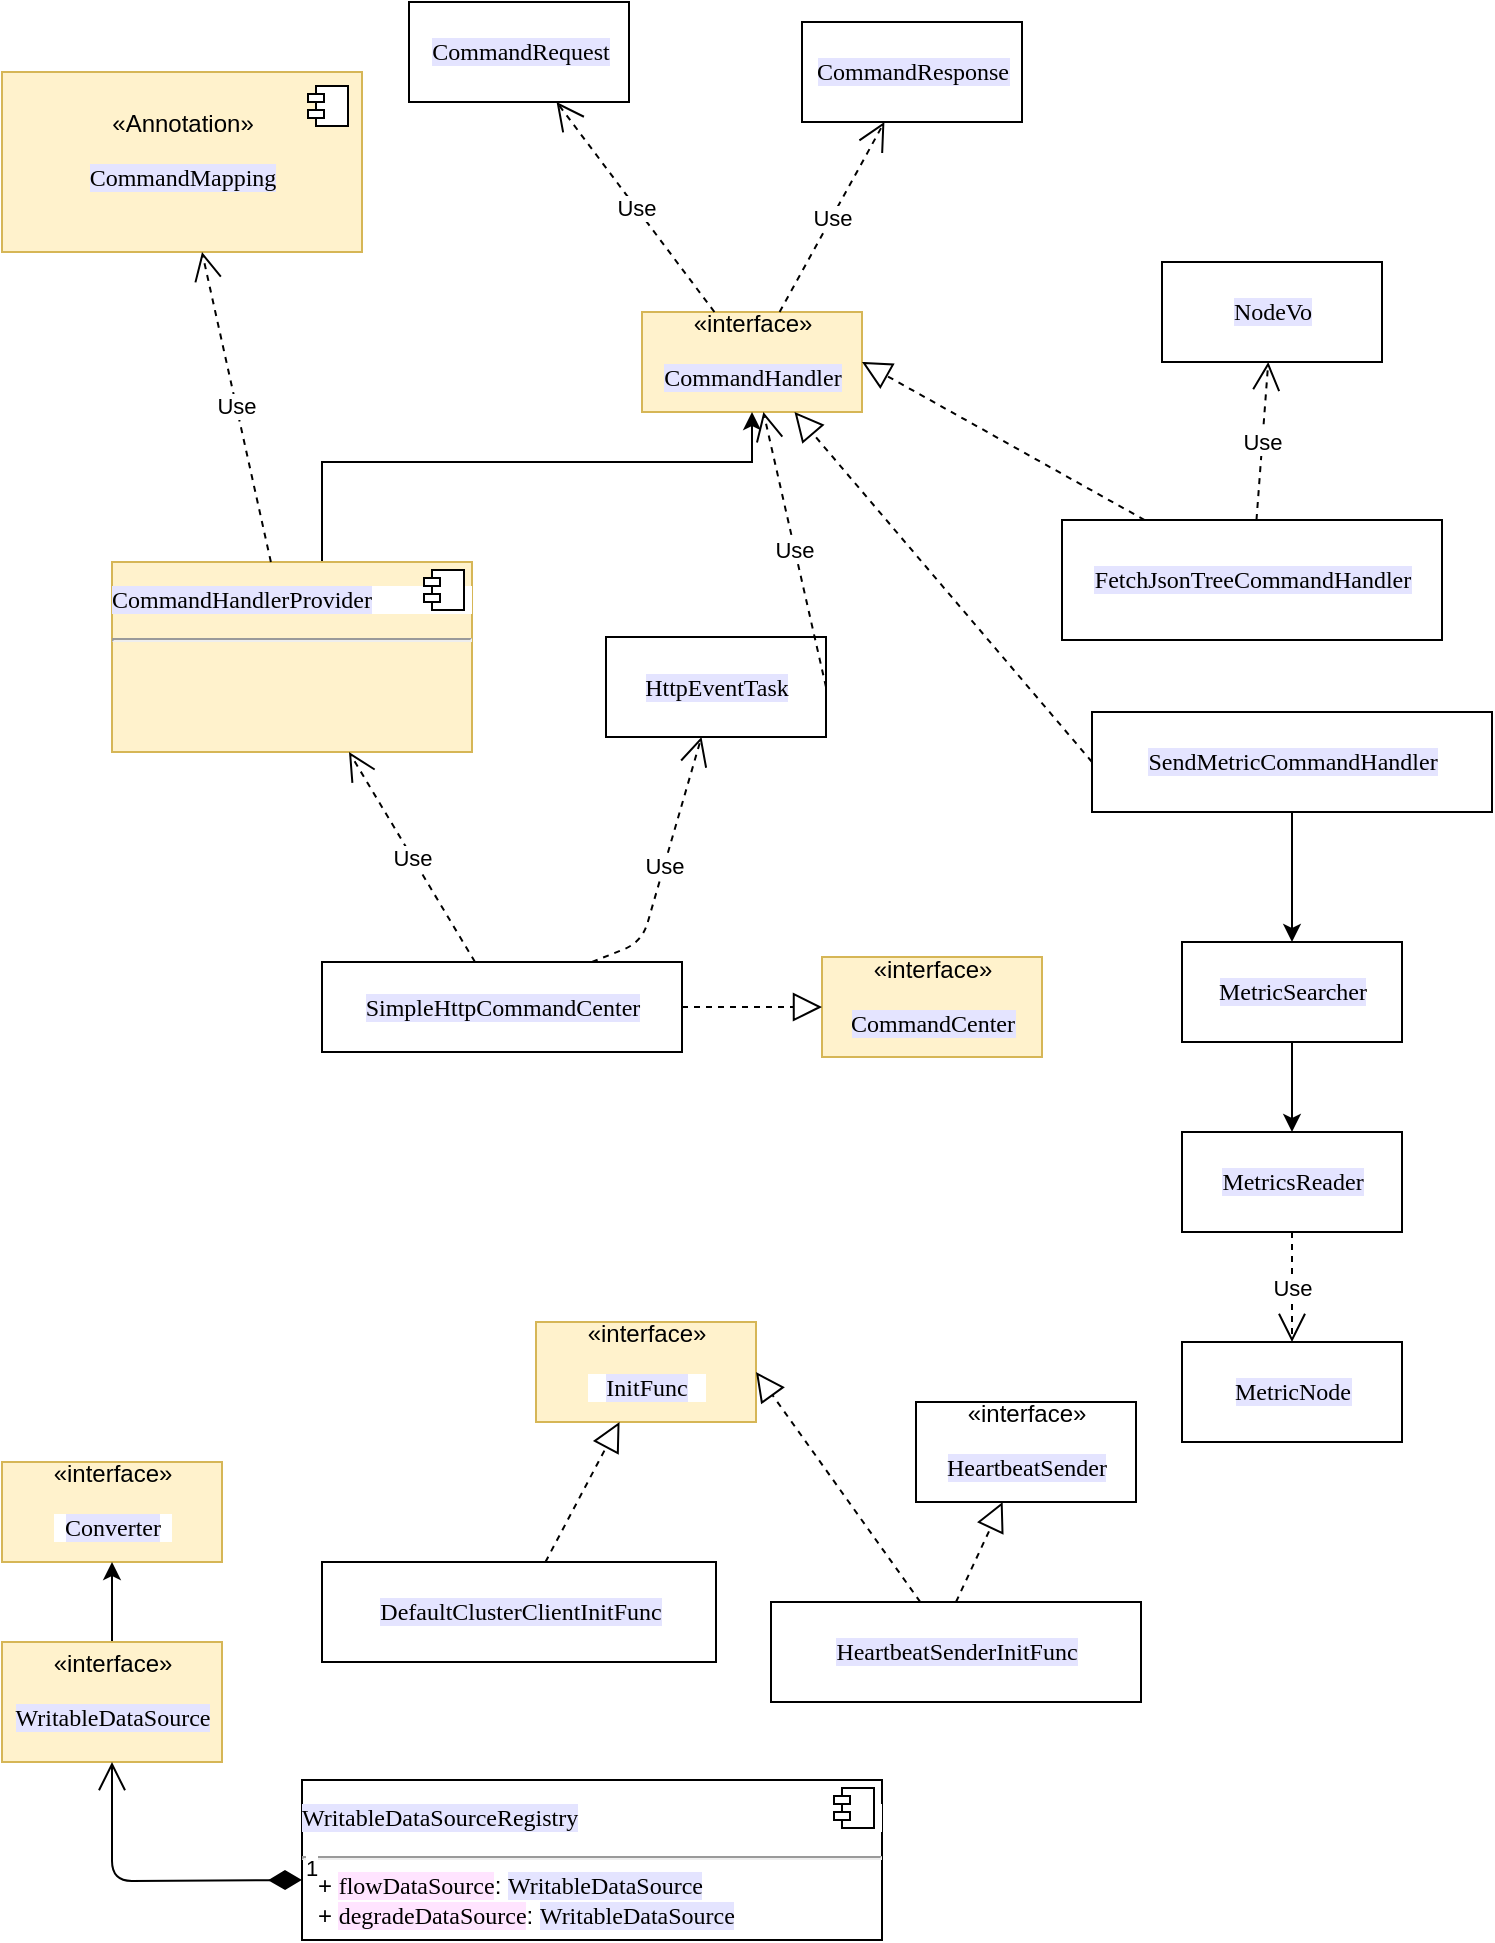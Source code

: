 <mxfile version="12.2.6" type="github" pages="1">
  <diagram id="KqSSShnu_zqnlX3PPxr-" name="第 1 页">
    <mxGraphModel dx="928" dy="600" grid="1" gridSize="10" guides="1" tooltips="1" connect="1" arrows="1" fold="1" page="1" pageScale="1" pageWidth="827" pageHeight="1169" math="0" shadow="0">
      <root>
        <mxCell id="0"/>
        <mxCell id="1" parent="0"/>
        <mxCell id="y3yJiwpzIf4GWc2rWJCF-1" value="&lt;pre style=&quot;background-color: rgb(255 , 255 , 255) ; font-family: &amp;#34;consolas&amp;#34; ; font-size: 9pt&quot;&gt;&lt;span style=&quot;background-color: #e4e4ff&quot;&gt;CommandRequest&lt;/span&gt;&lt;/pre&gt;" style="html=1;" vertex="1" parent="1">
          <mxGeometry x="243.5" y="200" width="110" height="50" as="geometry"/>
        </mxCell>
        <mxCell id="y3yJiwpzIf4GWc2rWJCF-2" value="«interface»&lt;br&gt;&lt;pre style=&quot;background-color: rgb(255 , 255 , 255) ; font-family: &amp;#34;consolas&amp;#34; ; font-size: 9pt&quot;&gt;&lt;span style=&quot;background-color: #e4e4ff&quot;&gt;CommandHandler&lt;/span&gt;&lt;/pre&gt;" style="html=1;fillColor=#fff2cc;strokeColor=#d6b656;" vertex="1" parent="1">
          <mxGeometry x="360" y="355" width="110" height="50" as="geometry"/>
        </mxCell>
        <mxCell id="y3yJiwpzIf4GWc2rWJCF-3" value="&lt;pre style=&quot;background-color: rgb(255 , 255 , 255) ; font-family: &amp;#34;consolas&amp;#34; ; font-size: 9pt&quot;&gt;&lt;span style=&quot;background-color: #e4e4ff&quot;&gt;CommandResponse&lt;/span&gt;&lt;/pre&gt;" style="html=1;" vertex="1" parent="1">
          <mxGeometry x="440" y="210" width="110" height="50" as="geometry"/>
        </mxCell>
        <mxCell id="y3yJiwpzIf4GWc2rWJCF-23" style="edgeStyle=orthogonalEdgeStyle;rounded=0;orthogonalLoop=1;jettySize=auto;html=1;exitX=0.5;exitY=0;exitDx=0;exitDy=0;entryX=0.5;entryY=1;entryDx=0;entryDy=0;" edge="1" parent="1" source="y3yJiwpzIf4GWc2rWJCF-4" target="y3yJiwpzIf4GWc2rWJCF-2">
          <mxGeometry relative="1" as="geometry">
            <Array as="points">
              <mxPoint x="200" y="480"/>
              <mxPoint x="200" y="430"/>
              <mxPoint x="415" y="430"/>
            </Array>
          </mxGeometry>
        </mxCell>
        <mxCell id="y3yJiwpzIf4GWc2rWJCF-4" value="&lt;pre style=&quot;background-color: rgb(255 , 255 , 255) ; font-family: &amp;#34;consolas&amp;#34; ; font-size: 9pt&quot;&gt;&lt;span style=&quot;background-color: #e4e4ff&quot;&gt;CommandHandlerProvider&lt;/span&gt;&lt;/pre&gt;&lt;hr&gt;&lt;p style=&quot;margin: 0px ; margin-left: 8px&quot;&gt;&lt;br&gt;&lt;/p&gt;" style="align=left;overflow=fill;html=1;fillColor=#fff2cc;strokeColor=#d6b656;" vertex="1" parent="1">
          <mxGeometry x="95" y="480" width="180" height="95" as="geometry"/>
        </mxCell>
        <mxCell id="y3yJiwpzIf4GWc2rWJCF-5" value="" style="shape=component;jettyWidth=8;jettyHeight=4;" vertex="1" parent="y3yJiwpzIf4GWc2rWJCF-4">
          <mxGeometry x="1" width="20" height="20" relative="1" as="geometry">
            <mxPoint x="-24" y="4" as="offset"/>
          </mxGeometry>
        </mxCell>
        <mxCell id="y3yJiwpzIf4GWc2rWJCF-6" value="«Annotation»&lt;br&gt;&lt;pre style=&quot;background-color: rgb(255 , 255 , 255) ; font-family: &amp;#34;consolas&amp;#34; ; font-size: 9pt&quot;&gt;&lt;span style=&quot;background-color: #e4e4ff&quot;&gt;CommandMapping&lt;/span&gt;&lt;/pre&gt;" style="html=1;fillColor=#fff2cc;strokeColor=#d6b656;" vertex="1" parent="1">
          <mxGeometry x="40" y="235" width="180" height="90" as="geometry"/>
        </mxCell>
        <mxCell id="y3yJiwpzIf4GWc2rWJCF-7" value="" style="shape=component;jettyWidth=8;jettyHeight=4;" vertex="1" parent="y3yJiwpzIf4GWc2rWJCF-6">
          <mxGeometry x="1" width="20" height="20" relative="1" as="geometry">
            <mxPoint x="-27" y="7" as="offset"/>
          </mxGeometry>
        </mxCell>
        <mxCell id="y3yJiwpzIf4GWc2rWJCF-9" value="«interface»&lt;br&gt;&lt;pre style=&quot;background-color: rgb(255 , 255 , 255) ; font-family: &amp;#34;consolas&amp;#34; ; font-size: 9pt&quot;&gt;&lt;span style=&quot;background-color: #e4e4ff&quot;&gt;HeartbeatSender&lt;/span&gt;&lt;/pre&gt;" style="html=1;" vertex="1" parent="1">
          <mxGeometry x="497" y="900" width="110" height="50" as="geometry"/>
        </mxCell>
        <mxCell id="y3yJiwpzIf4GWc2rWJCF-10" value="«interface»&lt;br&gt;&lt;pre style=&quot;background-color: rgb(255 , 255 , 255) ; font-family: &amp;#34;consolas&amp;#34; ; font-size: 9pt&quot;&gt;&lt;span style=&quot;background-color: #e4e4ff&quot;&gt;CommandCenter&lt;/span&gt;&lt;/pre&gt;" style="html=1;fillColor=#fff2cc;strokeColor=#d6b656;" vertex="1" parent="1">
          <mxGeometry x="450" y="677.5" width="110" height="50" as="geometry"/>
        </mxCell>
        <mxCell id="y3yJiwpzIf4GWc2rWJCF-11" value="«interface»&lt;br&gt;&lt;pre style=&quot;background-color: rgb(255 , 255 , 255) ; font-family: &amp;#34;consolas&amp;#34; ; font-size: 9pt&quot;&gt;&lt;span style=&quot;background-color: #e4e4ff&quot;&gt;Converter&lt;/span&gt;&lt;/pre&gt;" style="html=1;fillColor=#fff2cc;strokeColor=#d6b656;" vertex="1" parent="1">
          <mxGeometry x="40" y="930" width="110" height="50" as="geometry"/>
        </mxCell>
        <mxCell id="y3yJiwpzIf4GWc2rWJCF-16" style="edgeStyle=orthogonalEdgeStyle;rounded=0;orthogonalLoop=1;jettySize=auto;html=1;exitX=0.5;exitY=0;exitDx=0;exitDy=0;" edge="1" parent="1" source="y3yJiwpzIf4GWc2rWJCF-12" target="y3yJiwpzIf4GWc2rWJCF-11">
          <mxGeometry relative="1" as="geometry"/>
        </mxCell>
        <mxCell id="y3yJiwpzIf4GWc2rWJCF-12" value="«interface»&lt;br&gt;&lt;pre style=&quot;background-color: rgb(255 , 255 , 255) ; font-family: &amp;#34;consolas&amp;#34; ; font-size: 9pt&quot;&gt;&lt;span style=&quot;background-color: #e4e4ff&quot;&gt;WritableDataSource&lt;/span&gt;&lt;/pre&gt;" style="html=1;fillColor=#fff2cc;strokeColor=#d6b656;" vertex="1" parent="1">
          <mxGeometry x="40" y="1020" width="110" height="60" as="geometry"/>
        </mxCell>
        <mxCell id="y3yJiwpzIf4GWc2rWJCF-13" value="&lt;pre style=&quot;background-color: rgb(255 , 255 , 255) ; font-family: &amp;#34;consolas&amp;#34; ; font-size: 9pt&quot;&gt;&lt;span style=&quot;background-color: #e4e4ff&quot;&gt;WritableDataSourceRegistry&lt;/span&gt;&lt;/pre&gt;&lt;hr&gt;&lt;p style=&quot;margin: 0px ; margin-left: 8px&quot;&gt;+&amp;nbsp;&lt;span style=&quot;background-color: rgb(255 , 228 , 255) ; font-family: &amp;#34;consolas&amp;#34; ; font-size: 9pt&quot;&gt;flowDataSource&lt;/span&gt;&lt;span&gt;:&amp;nbsp;&lt;/span&gt;&lt;span style=&quot;font-size: 9pt ; background-color: rgb(228 , 228 , 255) ; font-family: &amp;#34;consolas&amp;#34;&quot;&gt;WritableDataSource&lt;/span&gt;&lt;/p&gt;&lt;p style=&quot;margin: 0px ; margin-left: 8px&quot;&gt;+&amp;nbsp;&lt;span style=&quot;background-color: rgb(255 , 228 , 255) ; font-family: &amp;#34;consolas&amp;#34; ; font-size: 9pt&quot;&gt;degradeDataSource&lt;/span&gt;&lt;span&gt;:&amp;nbsp;&lt;/span&gt;&lt;span style=&quot;background-color: rgb(228 , 228 , 255) ; font-family: &amp;#34;consolas&amp;#34; ; font-size: 9pt&quot;&gt;WritableDataSource&lt;/span&gt;&lt;/p&gt;" style="align=left;overflow=fill;html=1;" vertex="1" parent="1">
          <mxGeometry x="190" y="1089" width="290" height="80" as="geometry"/>
        </mxCell>
        <mxCell id="y3yJiwpzIf4GWc2rWJCF-14" value="" style="shape=component;jettyWidth=8;jettyHeight=4;" vertex="1" parent="y3yJiwpzIf4GWc2rWJCF-13">
          <mxGeometry x="1" width="20" height="20" relative="1" as="geometry">
            <mxPoint x="-24" y="4" as="offset"/>
          </mxGeometry>
        </mxCell>
        <mxCell id="y3yJiwpzIf4GWc2rWJCF-15" value="1" style="endArrow=open;html=1;endSize=12;startArrow=diamondThin;startSize=14;startFill=1;edgeStyle=orthogonalEdgeStyle;align=left;verticalAlign=bottom;" edge="1" parent="y3yJiwpzIf4GWc2rWJCF-13" target="y3yJiwpzIf4GWc2rWJCF-12">
          <mxGeometry x="-1" y="3" relative="1" as="geometry">
            <mxPoint y="50" as="sourcePoint"/>
            <mxPoint x="345" y="50" as="targetPoint"/>
          </mxGeometry>
        </mxCell>
        <mxCell id="y3yJiwpzIf4GWc2rWJCF-17" value="Use" style="endArrow=open;endSize=12;dashed=1;html=1;" edge="1" parent="1" source="y3yJiwpzIf4GWc2rWJCF-2" target="y3yJiwpzIf4GWc2rWJCF-1">
          <mxGeometry width="160" relative="1" as="geometry">
            <mxPoint x="-80" y="520" as="sourcePoint"/>
            <mxPoint x="80" y="520" as="targetPoint"/>
          </mxGeometry>
        </mxCell>
        <mxCell id="y3yJiwpzIf4GWc2rWJCF-19" value="Use" style="endArrow=open;endSize=12;dashed=1;html=1;" edge="1" parent="1" source="y3yJiwpzIf4GWc2rWJCF-2" target="y3yJiwpzIf4GWc2rWJCF-3">
          <mxGeometry width="160" relative="1" as="geometry">
            <mxPoint x="250" y="320" as="sourcePoint"/>
            <mxPoint x="410" y="320" as="targetPoint"/>
          </mxGeometry>
        </mxCell>
        <mxCell id="y3yJiwpzIf4GWc2rWJCF-20" value="&lt;pre style=&quot;background-color: rgb(255 , 255 , 255) ; font-family: &amp;#34;consolas&amp;#34; ; font-size: 9pt&quot;&gt;&lt;span style=&quot;background-color: #e4e4ff&quot;&gt;SimpleHttpCommandCenter&lt;/span&gt;&lt;/pre&gt;" style="html=1;" vertex="1" parent="1">
          <mxGeometry x="200" y="680" width="180" height="45" as="geometry"/>
        </mxCell>
        <mxCell id="y3yJiwpzIf4GWc2rWJCF-21" value="" style="endArrow=block;dashed=1;endFill=0;endSize=12;html=1;" edge="1" parent="1" source="y3yJiwpzIf4GWc2rWJCF-20" target="y3yJiwpzIf4GWc2rWJCF-10">
          <mxGeometry width="160" relative="1" as="geometry">
            <mxPoint x="10" y="1200" as="sourcePoint"/>
            <mxPoint x="170" y="1200" as="targetPoint"/>
          </mxGeometry>
        </mxCell>
        <mxCell id="y3yJiwpzIf4GWc2rWJCF-22" value="Use" style="endArrow=open;endSize=12;dashed=1;html=1;" edge="1" parent="1" source="y3yJiwpzIf4GWc2rWJCF-20" target="y3yJiwpzIf4GWc2rWJCF-4">
          <mxGeometry width="160" relative="1" as="geometry">
            <mxPoint x="408" y="980" as="sourcePoint"/>
            <mxPoint x="568" y="980" as="targetPoint"/>
          </mxGeometry>
        </mxCell>
        <mxCell id="y3yJiwpzIf4GWc2rWJCF-24" value="&lt;pre style=&quot;background-color: rgb(255 , 255 , 255) ; font-family: &amp;#34;consolas&amp;#34; ; font-size: 9pt&quot;&gt;&lt;span style=&quot;background-color: #e4e4ff&quot;&gt;HttpEventTask&lt;/span&gt;&lt;/pre&gt;" style="html=1;" vertex="1" parent="1">
          <mxGeometry x="342" y="517.5" width="110" height="50" as="geometry"/>
        </mxCell>
        <mxCell id="y3yJiwpzIf4GWc2rWJCF-25" value="Use" style="endArrow=open;endSize=12;dashed=1;html=1;exitX=0.75;exitY=0;exitDx=0;exitDy=0;" edge="1" parent="1" source="y3yJiwpzIf4GWc2rWJCF-20" target="y3yJiwpzIf4GWc2rWJCF-24">
          <mxGeometry width="160" relative="1" as="geometry">
            <mxPoint x="-10" y="430" as="sourcePoint"/>
            <mxPoint x="150" y="430" as="targetPoint"/>
            <Array as="points">
              <mxPoint x="360" y="670"/>
            </Array>
          </mxGeometry>
        </mxCell>
        <mxCell id="y3yJiwpzIf4GWc2rWJCF-27" value="Use" style="endArrow=open;endSize=12;dashed=1;html=1;exitX=1;exitY=0.5;exitDx=0;exitDy=0;" edge="1" parent="1" source="y3yJiwpzIf4GWc2rWJCF-24" target="y3yJiwpzIf4GWc2rWJCF-2">
          <mxGeometry width="160" relative="1" as="geometry">
            <mxPoint x="200" y="480" as="sourcePoint"/>
            <mxPoint x="360" y="480" as="targetPoint"/>
          </mxGeometry>
        </mxCell>
        <mxCell id="y3yJiwpzIf4GWc2rWJCF-28" value="«interface»&lt;br&gt;&lt;pre style=&quot;background-color: rgb(255 , 255 , 255) ; font-family: &amp;#34;consolas&amp;#34; ; font-size: 9pt&quot;&gt;&lt;span style=&quot;background-color: #e4e4ff&quot;&gt;InitFunc&lt;/span&gt;&lt;/pre&gt;" style="html=1;fillColor=#fff2cc;strokeColor=#d6b656;" vertex="1" parent="1">
          <mxGeometry x="307" y="860" width="110" height="50" as="geometry"/>
        </mxCell>
        <mxCell id="y3yJiwpzIf4GWc2rWJCF-29" value="&lt;pre style=&quot;background-color: rgb(255 , 255 , 255) ; font-family: &amp;#34;consolas&amp;#34; ; font-size: 9pt&quot;&gt;&lt;span style=&quot;background-color: #e4e4ff&quot;&gt;HeartbeatSenderInitFunc&lt;/span&gt;&lt;/pre&gt;" style="html=1;" vertex="1" parent="1">
          <mxGeometry x="424.5" y="1000" width="185" height="50" as="geometry"/>
        </mxCell>
        <mxCell id="y3yJiwpzIf4GWc2rWJCF-30" value="&lt;pre style=&quot;background-color: rgb(255 , 255 , 255) ; font-family: &amp;#34;consolas&amp;#34; ; font-size: 9pt&quot;&gt;&lt;span style=&quot;background-color: #e4e4ff&quot;&gt;DefaultClusterClientInitFunc&lt;/span&gt;&lt;/pre&gt;" style="html=1;" vertex="1" parent="1">
          <mxGeometry x="200" y="980" width="197" height="50" as="geometry"/>
        </mxCell>
        <mxCell id="y3yJiwpzIf4GWc2rWJCF-31" value="" style="endArrow=block;dashed=1;endFill=0;endSize=12;html=1;" edge="1" parent="1" source="y3yJiwpzIf4GWc2rWJCF-30" target="y3yJiwpzIf4GWc2rWJCF-28">
          <mxGeometry width="160" relative="1" as="geometry">
            <mxPoint x="257" y="970" as="sourcePoint"/>
            <mxPoint x="417" y="970" as="targetPoint"/>
          </mxGeometry>
        </mxCell>
        <mxCell id="y3yJiwpzIf4GWc2rWJCF-33" value="" style="endArrow=block;dashed=1;endFill=0;endSize=12;html=1;entryX=1;entryY=0.5;entryDx=0;entryDy=0;" edge="1" parent="1" source="y3yJiwpzIf4GWc2rWJCF-29" target="y3yJiwpzIf4GWc2rWJCF-28">
          <mxGeometry width="160" relative="1" as="geometry">
            <mxPoint x="457" y="970" as="sourcePoint"/>
            <mxPoint x="617" y="970" as="targetPoint"/>
          </mxGeometry>
        </mxCell>
        <mxCell id="y3yJiwpzIf4GWc2rWJCF-34" value="" style="endArrow=block;dashed=1;endFill=0;endSize=12;html=1;exitX=0.5;exitY=0;exitDx=0;exitDy=0;" edge="1" parent="1" source="y3yJiwpzIf4GWc2rWJCF-29" target="y3yJiwpzIf4GWc2rWJCF-9">
          <mxGeometry width="160" relative="1" as="geometry">
            <mxPoint x="537" y="960" as="sourcePoint"/>
            <mxPoint x="697" y="960" as="targetPoint"/>
          </mxGeometry>
        </mxCell>
        <mxCell id="y3yJiwpzIf4GWc2rWJCF-35" value="&lt;pre style=&quot;background-color: rgb(255 , 255 , 255) ; font-family: &amp;#34;consolas&amp;#34; ; font-size: 9pt&quot;&gt;&lt;span style=&quot;background-color: #e4e4ff&quot;&gt;FetchJsonTreeCommandHandler&lt;/span&gt;&lt;/pre&gt;" style="html=1;" vertex="1" parent="1">
          <mxGeometry x="570" y="459" width="190" height="60" as="geometry"/>
        </mxCell>
        <mxCell id="y3yJiwpzIf4GWc2rWJCF-37" value="" style="endArrow=block;dashed=1;endFill=0;endSize=12;html=1;entryX=1;entryY=0.5;entryDx=0;entryDy=0;" edge="1" parent="1" source="y3yJiwpzIf4GWc2rWJCF-35" target="y3yJiwpzIf4GWc2rWJCF-2">
          <mxGeometry width="160" relative="1" as="geometry">
            <mxPoint x="690" y="480" as="sourcePoint"/>
            <mxPoint x="850" y="480" as="targetPoint"/>
          </mxGeometry>
        </mxCell>
        <mxCell id="y3yJiwpzIf4GWc2rWJCF-39" value="&lt;pre style=&quot;background-color: rgb(255 , 255 , 255) ; font-family: &amp;#34;consolas&amp;#34; ; font-size: 9pt&quot;&gt;&lt;span style=&quot;background-color: #e4e4ff&quot;&gt;NodeVo&lt;/span&gt;&lt;/pre&gt;" style="html=1;" vertex="1" parent="1">
          <mxGeometry x="620" y="330" width="110" height="50" as="geometry"/>
        </mxCell>
        <mxCell id="y3yJiwpzIf4GWc2rWJCF-40" value="Use" style="endArrow=open;endSize=12;dashed=1;html=1;" edge="1" parent="1" source="y3yJiwpzIf4GWc2rWJCF-35" target="y3yJiwpzIf4GWc2rWJCF-39">
          <mxGeometry width="160" relative="1" as="geometry">
            <mxPoint x="670" y="480" as="sourcePoint"/>
            <mxPoint x="830" y="480" as="targetPoint"/>
          </mxGeometry>
        </mxCell>
        <mxCell id="y3yJiwpzIf4GWc2rWJCF-45" style="edgeStyle=orthogonalEdgeStyle;rounded=0;orthogonalLoop=1;jettySize=auto;html=1;exitX=0.5;exitY=1;exitDx=0;exitDy=0;" edge="1" parent="1" source="y3yJiwpzIf4GWc2rWJCF-42" target="y3yJiwpzIf4GWc2rWJCF-44">
          <mxGeometry relative="1" as="geometry"/>
        </mxCell>
        <mxCell id="y3yJiwpzIf4GWc2rWJCF-42" value="&lt;pre style=&quot;background-color: rgb(255 , 255 , 255) ; font-family: &amp;#34;consolas&amp;#34; ; font-size: 9pt&quot;&gt;&lt;span style=&quot;background-color: #e4e4ff&quot;&gt;SendMetricCommandHandler&lt;/span&gt;&lt;/pre&gt;" style="html=1;" vertex="1" parent="1">
          <mxGeometry x="585" y="555" width="200" height="50" as="geometry"/>
        </mxCell>
        <mxCell id="y3yJiwpzIf4GWc2rWJCF-43" value="" style="endArrow=block;dashed=1;endFill=0;endSize=12;html=1;exitX=0;exitY=0.5;exitDx=0;exitDy=0;" edge="1" parent="1" source="y3yJiwpzIf4GWc2rWJCF-42" target="y3yJiwpzIf4GWc2rWJCF-2">
          <mxGeometry width="160" relative="1" as="geometry">
            <mxPoint x="620" y="590" as="sourcePoint"/>
            <mxPoint x="780" y="590" as="targetPoint"/>
          </mxGeometry>
        </mxCell>
        <mxCell id="y3yJiwpzIf4GWc2rWJCF-47" value="" style="edgeStyle=orthogonalEdgeStyle;rounded=0;orthogonalLoop=1;jettySize=auto;html=1;" edge="1" parent="1" source="y3yJiwpzIf4GWc2rWJCF-44" target="y3yJiwpzIf4GWc2rWJCF-46">
          <mxGeometry relative="1" as="geometry"/>
        </mxCell>
        <mxCell id="y3yJiwpzIf4GWc2rWJCF-44" value="&lt;pre style=&quot;background-color: rgb(255 , 255 , 255) ; font-family: &amp;#34;consolas&amp;#34; ; font-size: 9pt&quot;&gt;&lt;span style=&quot;background-color: #e4e4ff&quot;&gt;MetricSearcher&lt;/span&gt;&lt;/pre&gt;" style="html=1;" vertex="1" parent="1">
          <mxGeometry x="630" y="670" width="110" height="50" as="geometry"/>
        </mxCell>
        <mxCell id="y3yJiwpzIf4GWc2rWJCF-46" value="&lt;pre style=&quot;background-color: rgb(255 , 255 , 255) ; font-family: &amp;#34;consolas&amp;#34; ; font-size: 9pt&quot;&gt;&lt;span style=&quot;background-color: #e4e4ff&quot;&gt;MetricsReader&lt;/span&gt;&lt;/pre&gt;" style="html=1;" vertex="1" parent="1">
          <mxGeometry x="630" y="765" width="110" height="50" as="geometry"/>
        </mxCell>
        <mxCell id="y3yJiwpzIf4GWc2rWJCF-48" value="&lt;pre style=&quot;background-color: rgb(255 , 255 , 255) ; font-family: &amp;#34;consolas&amp;#34; ; font-size: 9pt&quot;&gt;&lt;span style=&quot;background-color: #e4e4ff&quot;&gt;MetricNode&lt;/span&gt;&lt;/pre&gt;" style="html=1;" vertex="1" parent="1">
          <mxGeometry x="630" y="870" width="110" height="50" as="geometry"/>
        </mxCell>
        <mxCell id="y3yJiwpzIf4GWc2rWJCF-50" value="Use" style="endArrow=open;endSize=12;dashed=1;html=1;exitX=0.5;exitY=1;exitDx=0;exitDy=0;" edge="1" parent="1" source="y3yJiwpzIf4GWc2rWJCF-46" target="y3yJiwpzIf4GWc2rWJCF-48">
          <mxGeometry width="160" relative="1" as="geometry">
            <mxPoint x="630" y="850" as="sourcePoint"/>
            <mxPoint x="790" y="850" as="targetPoint"/>
          </mxGeometry>
        </mxCell>
        <mxCell id="y3yJiwpzIf4GWc2rWJCF-52" value="Use" style="endArrow=open;endSize=12;dashed=1;html=1;" edge="1" parent="1" source="y3yJiwpzIf4GWc2rWJCF-4" target="y3yJiwpzIf4GWc2rWJCF-6">
          <mxGeometry width="160" relative="1" as="geometry">
            <mxPoint x="70" y="670" as="sourcePoint"/>
            <mxPoint x="230" y="670" as="targetPoint"/>
          </mxGeometry>
        </mxCell>
      </root>
    </mxGraphModel>
  </diagram>
</mxfile>
